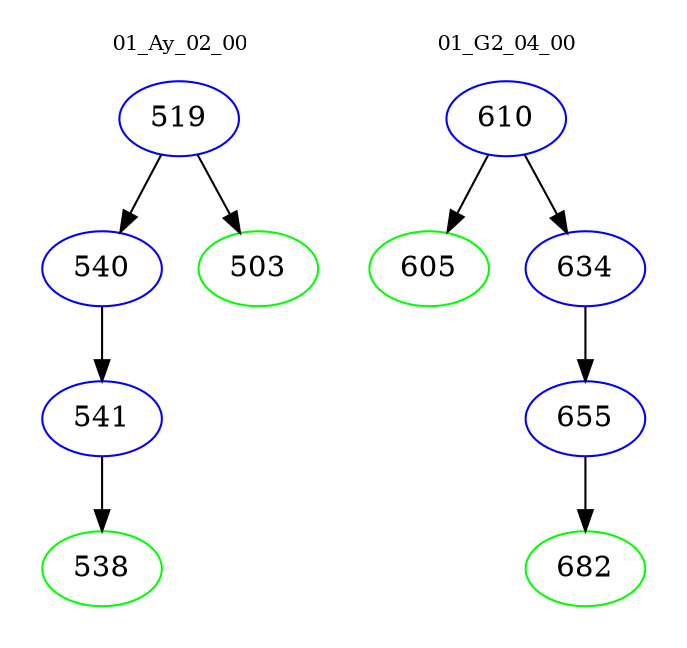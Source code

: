 digraph{
subgraph cluster_0 {
color = white
label = "01_Ay_02_00";
fontsize=10;
T0_519 [label="519", color="blue"]
T0_519 -> T0_540 [color="black"]
T0_540 [label="540", color="blue"]
T0_540 -> T0_541 [color="black"]
T0_541 [label="541", color="blue"]
T0_541 -> T0_538 [color="black"]
T0_538 [label="538", color="green"]
T0_519 -> T0_503 [color="black"]
T0_503 [label="503", color="green"]
}
subgraph cluster_1 {
color = white
label = "01_G2_04_00";
fontsize=10;
T1_610 [label="610", color="blue"]
T1_610 -> T1_605 [color="black"]
T1_605 [label="605", color="green"]
T1_610 -> T1_634 [color="black"]
T1_634 [label="634", color="blue"]
T1_634 -> T1_655 [color="black"]
T1_655 [label="655", color="blue"]
T1_655 -> T1_682 [color="black"]
T1_682 [label="682", color="green"]
}
}
